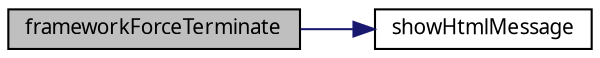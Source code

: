 digraph G
{
  edge [fontname="FreeSans.ttf",fontsize=10,labelfontname="FreeSans.ttf",labelfontsize=10];
  node [fontname="FreeSans.ttf",fontsize=10,shape=record];
rankdir=LR;
  Node1 [label="frameworkForceTerminate",height=0.2,width=0.4,color="black", fillcolor="grey75", style="filled" fontcolor="black"];
  Node1 -> Node2 [color="midnightblue",fontsize=10,style="solid",fontname="FreeSans.ttf"];
  Node2 [label="showHtmlMessage",height=0.2,width=0.4,color="black", fillcolor="white", style="filled",URL="$Error_8php.html#cf9caec5d3e29644ee0c43a70b53ad42"];
}
